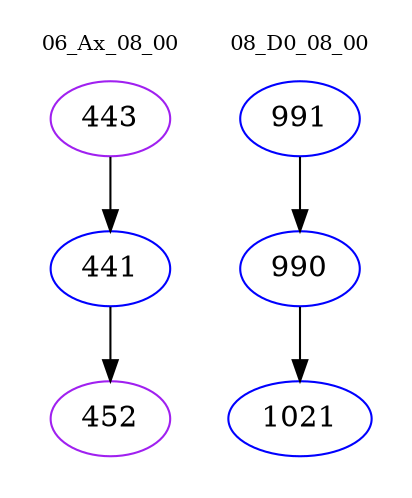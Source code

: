 digraph{
subgraph cluster_0 {
color = white
label = "06_Ax_08_00";
fontsize=10;
T0_443 [label="443", color="purple"]
T0_443 -> T0_441 [color="black"]
T0_441 [label="441", color="blue"]
T0_441 -> T0_452 [color="black"]
T0_452 [label="452", color="purple"]
}
subgraph cluster_1 {
color = white
label = "08_D0_08_00";
fontsize=10;
T1_991 [label="991", color="blue"]
T1_991 -> T1_990 [color="black"]
T1_990 [label="990", color="blue"]
T1_990 -> T1_1021 [color="black"]
T1_1021 [label="1021", color="blue"]
}
}
